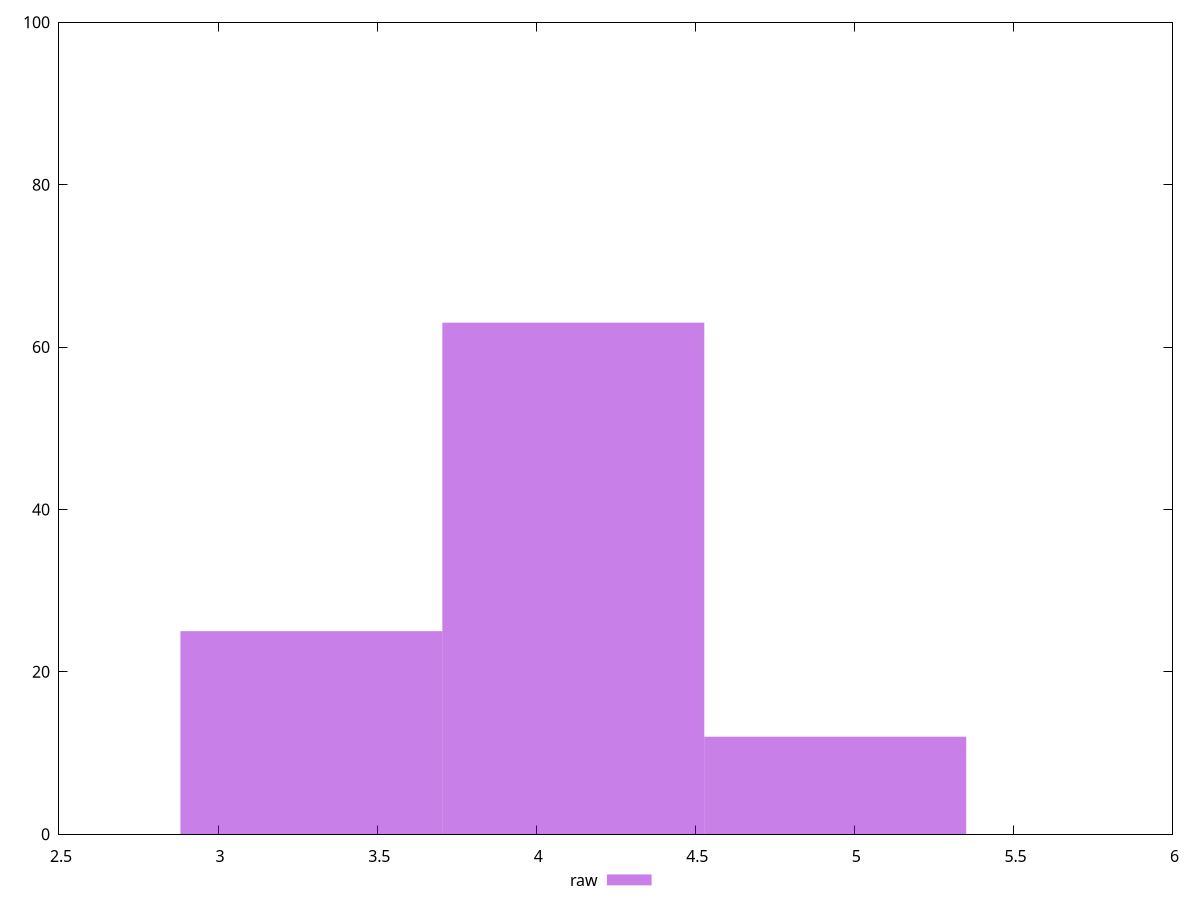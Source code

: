 reset
set terminal svg size 640, 490 enhanced background rgb 'white'
set output "reprap/network-server-latency/samples/pages+cached+noexternal+nofonts+nosvg+noimg/raw/histogram.svg"

$raw <<EOF
4.116655559973737 63
3.29332444797899 25
4.9399866719684855 12
EOF

set key outside below
set boxwidth 0.8233311119947475
set yrange [0:100]
set style fill transparent solid 0.5 noborder

plot \
  $raw title "raw" with boxes, \


reset